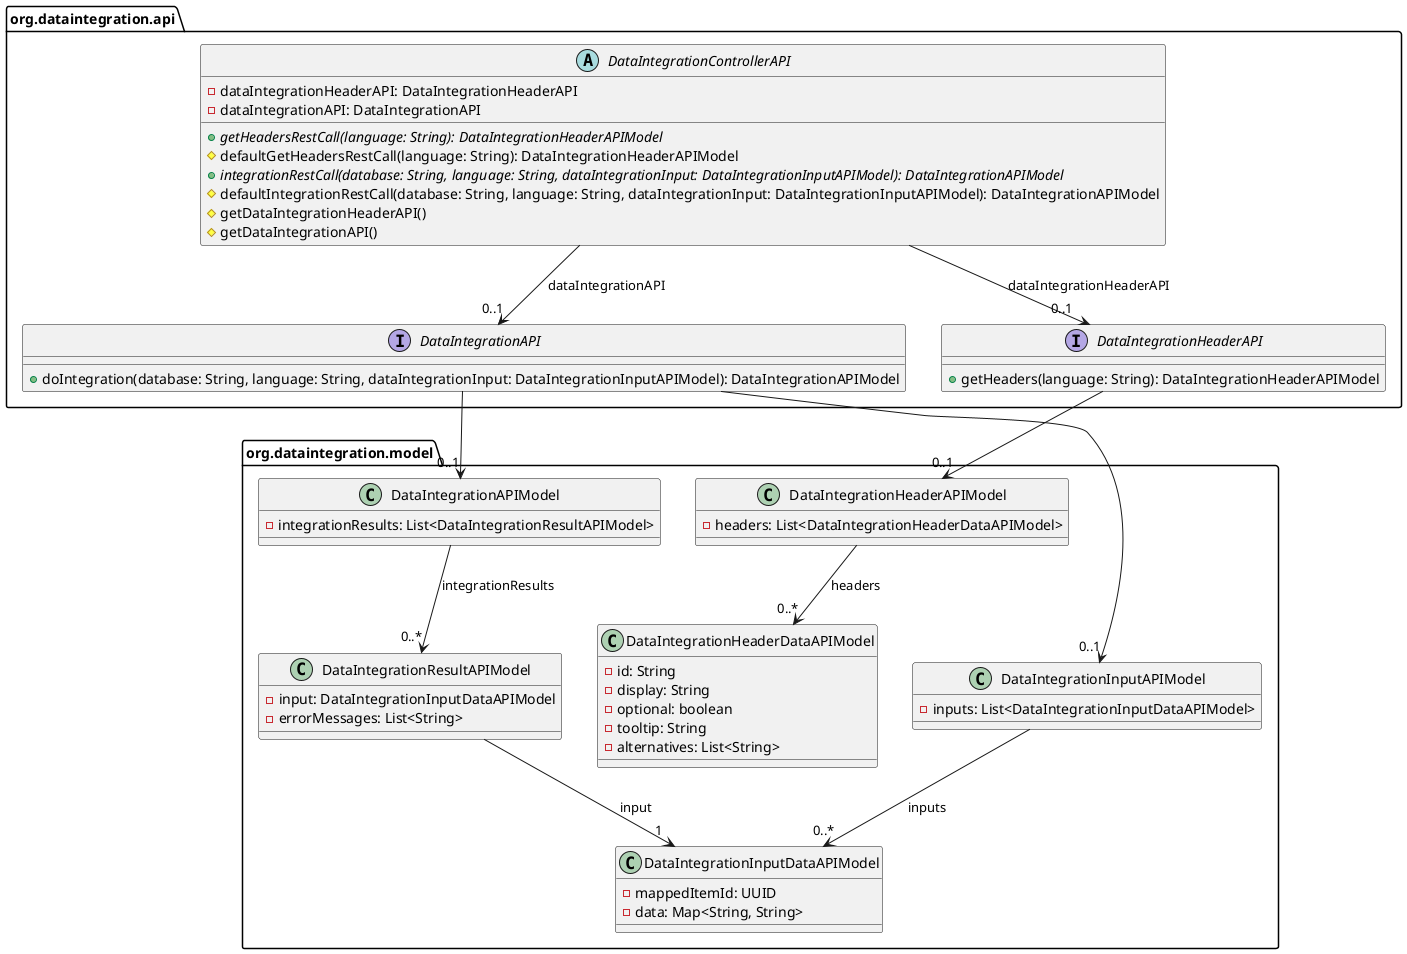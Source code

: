 @startuml

package "org.dataintegration.api" as apiPackage {

    abstract class DataIntegrationControllerAPI {
        - dataIntegrationHeaderAPI: DataIntegrationHeaderAPI
        - dataIntegrationAPI: DataIntegrationAPI
        + getHeadersRestCall(language: String): DataIntegrationHeaderAPIModel {abstract}
        # defaultGetHeadersRestCall(language: String): DataIntegrationHeaderAPIModel
        + integrationRestCall(database: String, language: String, dataIntegrationInput: DataIntegrationInputAPIModel): DataIntegrationAPIModel {abstract}
        # defaultIntegrationRestCall(database: String, language: String, dataIntegrationInput: DataIntegrationInputAPIModel): DataIntegrationAPIModel
        # getDataIntegrationHeaderAPI()
        # getDataIntegrationAPI()
    }

    interface DataIntegrationAPI {
        + doIntegration(database: String, language: String, dataIntegrationInput: DataIntegrationInputAPIModel): DataIntegrationAPIModel
    }

    interface DataIntegrationHeaderAPI {
        + getHeaders(language: String): DataIntegrationHeaderAPIModel
    }

}

DataIntegrationControllerAPI --> "0..1" DataIntegrationHeaderAPI: dataIntegrationHeaderAPI
DataIntegrationControllerAPI --> "0..1" DataIntegrationAPI: dataIntegrationAPI

package "org.dataintegration.model" as modelPackage {

    class DataIntegrationAPIModel {
        - integrationResults: List<DataIntegrationResultAPIModel>
    }

    class DataIntegrationResultAPIModel {
        - input: DataIntegrationInputDataAPIModel
        - errorMessages: List<String>
    }

    class DataIntegrationInputAPIModel {
        - inputs: List<DataIntegrationInputDataAPIModel>
    }

    class DataIntegrationInputDataAPIModel {
        - mappedItemId: UUID
        - data: Map<String, String>
    }

    class DataIntegrationHeaderAPIModel {
        - headers: List<DataIntegrationHeaderDataAPIModel>
    }

    class DataIntegrationHeaderDataAPIModel {
        - id: String
        - display: String
        - optional: boolean
        - tooltip: String
        - alternatives: List<String>
    }

}

DataIntegrationAPIModel --> "0..*" DataIntegrationResultAPIModel: integrationResults
DataIntegrationResultAPIModel --> "1" DataIntegrationInputDataAPIModel: input
DataIntegrationInputAPIModel --> "0..*" DataIntegrationInputDataAPIModel: inputs

DataIntegrationHeaderAPIModel --> "0..*" DataIntegrationHeaderDataAPIModel: headers


DataIntegrationAPI --> "0..1" DataIntegrationInputAPIModel
DataIntegrationAPI --> "0..1" DataIntegrationAPIModel

DataIntegrationHeaderAPI --> "0..1" DataIntegrationHeaderAPIModel

@enduml